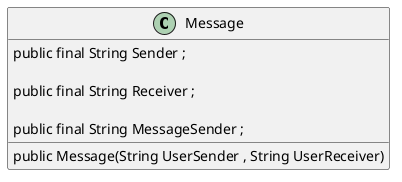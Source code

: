 @startuml
'https://plantuml.com/class-diagram


class Message {

    public final String Sender ;

    public final String Receiver ;

    public final String MessageSender ;

    public Message(String UserSender , String UserReceiver)

}


@enduml